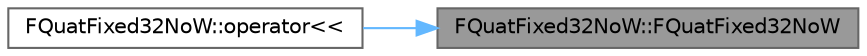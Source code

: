 digraph "FQuatFixed32NoW::FQuatFixed32NoW"
{
 // INTERACTIVE_SVG=YES
 // LATEX_PDF_SIZE
  bgcolor="transparent";
  edge [fontname=Helvetica,fontsize=10,labelfontname=Helvetica,labelfontsize=10];
  node [fontname=Helvetica,fontsize=10,shape=box,height=0.2,width=0.4];
  rankdir="RL";
  Node1 [id="Node000001",label="FQuatFixed32NoW::FQuatFixed32NoW",height=0.2,width=0.4,color="gray40", fillcolor="grey60", style="filled", fontcolor="black",tooltip=" "];
  Node1 -> Node2 [id="edge1_Node000001_Node000002",dir="back",color="steelblue1",style="solid",tooltip=" "];
  Node2 [id="Node000002",label="FQuatFixed32NoW::operator\<\<",height=0.2,width=0.4,color="grey40", fillcolor="white", style="filled",URL="$d2/d9f/classFQuatFixed32NoW.html#ab9290f15899e675aea93a7b5cda5c6d0",tooltip=" "];
}
